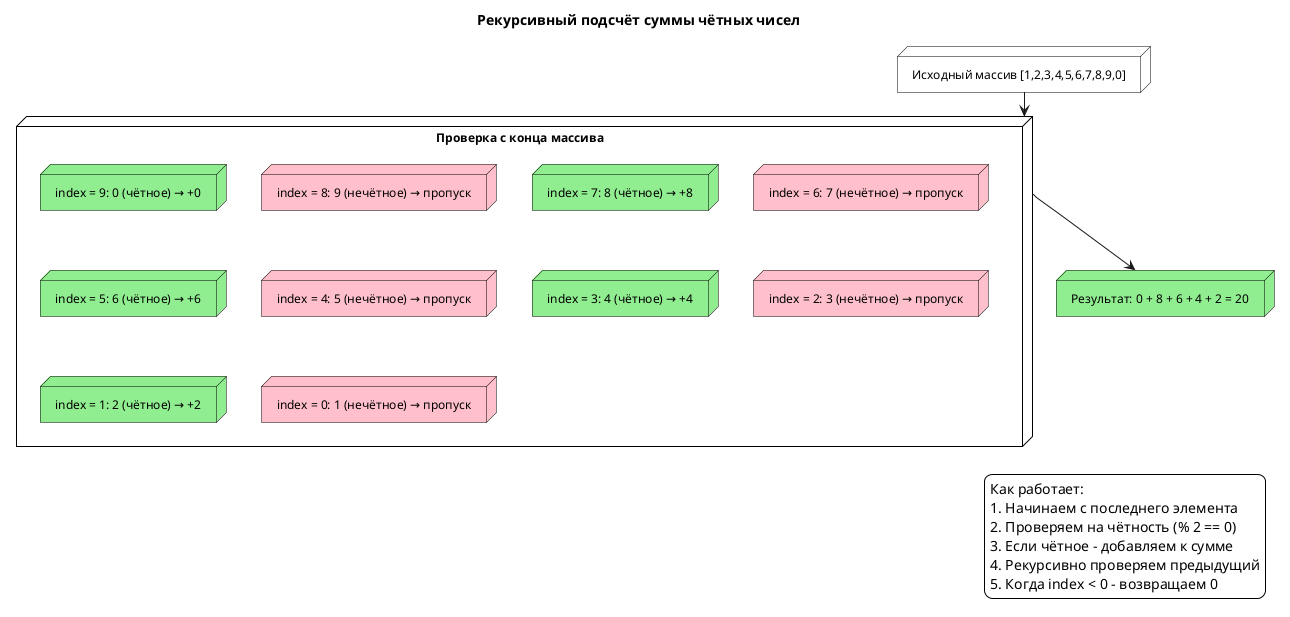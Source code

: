 @startuml
title Рекурсивный подсчёт суммы чётных чисел
skinparam backgroundColor white
skinparam node {
    BackgroundColor white
    BorderColor black
    FontSize 12
}

node "Исходный массив [1,2,3,4,5,6,7,8,9,0]" as arr

node "Проверка с конца массива" as check {
    node "index = 9: 0 (чётное) → +0" as step1 #LightGreen
    node "index = 8: 9 (нечётное) → пропуск" as step2 #Pink
    node "index = 7: 8 (чётное) → +8" as step3 #LightGreen
    node "index = 6: 7 (нечётное) → пропуск" as step4 #Pink
    node "index = 5: 6 (чётное) → +6" as step5 #LightGreen
    node "index = 4: 5 (нечётное) → пропуск" as step6 #Pink
    node "index = 3: 4 (чётное) → +4" as step7 #LightGreen
    node "index = 2: 3 (нечётное) → пропуск" as step8 #Pink
    node "index = 1: 2 (чётное) → +2" as step9 #LightGreen
    node "index = 0: 1 (нечётное) → пропуск" as step10 #Pink
}

node "Результат: 0 + 8 + 6 + 4 + 2 = 20" as result #LightGreen

arr -down-> check
check -down-> result

legend right
    Как работает:
    1. Начинаем с последнего элемента
    2. Проверяем на чётность (% 2 == 0)
    3. Если чётное - добавляем к сумме
    4. Рекурсивно проверяем предыдущий
    5. Когда index < 0 - возвращаем 0
end legend

@enduml
